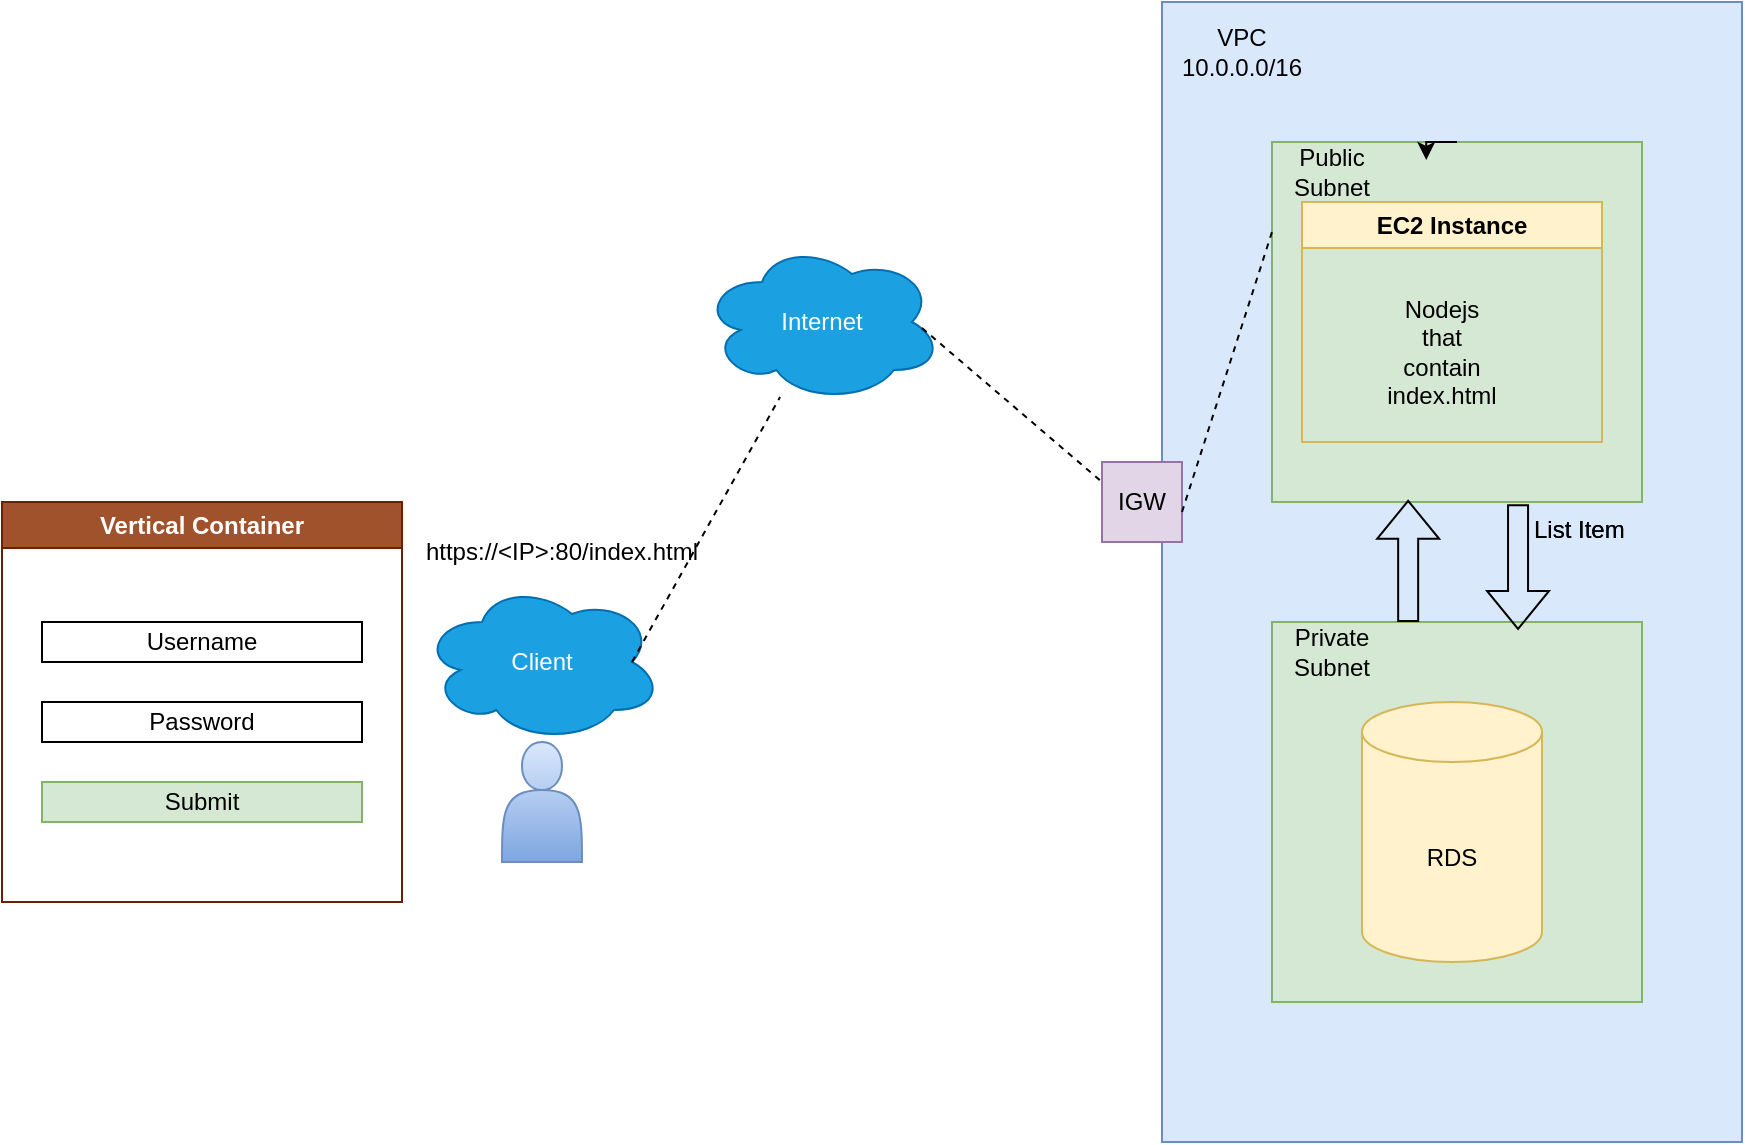 <mxfile version="28.0.4">
  <diagram name="Page-1" id="9QlPkekAZCgTwEwsu_5-">
    <mxGraphModel dx="2253" dy="759" grid="1" gridSize="10" guides="1" tooltips="1" connect="1" arrows="1" fold="1" page="1" pageScale="1" pageWidth="827" pageHeight="1169" math="0" shadow="0">
      <root>
        <mxCell id="0" />
        <mxCell id="1" parent="0" />
        <mxCell id="nu_-jVytRxxYzVt29CwJ-1" value="Client" style="ellipse;shape=cloud;whiteSpace=wrap;html=1;fillColor=#1ba1e2;fontColor=#ffffff;strokeColor=#006EAF;" parent="1" vertex="1">
          <mxGeometry y="310" width="120" height="80" as="geometry" />
        </mxCell>
        <mxCell id="nu_-jVytRxxYzVt29CwJ-2" value="https://&amp;lt;IP&amp;gt;:80/index.html" style="text;html=1;align=center;verticalAlign=middle;whiteSpace=wrap;rounded=0;" parent="1" vertex="1">
          <mxGeometry x="40" y="280" width="60" height="30" as="geometry" />
        </mxCell>
        <mxCell id="nu_-jVytRxxYzVt29CwJ-3" value="" style="rounded=0;whiteSpace=wrap;html=1;align=left;fillColor=#dae8fc;strokeColor=#6c8ebf;" parent="1" vertex="1">
          <mxGeometry x="370" y="20" width="290" height="570" as="geometry" />
        </mxCell>
        <mxCell id="nu_-jVytRxxYzVt29CwJ-4" value="VPC 10.0.0.0/16" style="text;html=1;align=center;verticalAlign=middle;whiteSpace=wrap;rounded=0;" parent="1" vertex="1">
          <mxGeometry x="380" y="30" width="60" height="30" as="geometry" />
        </mxCell>
        <mxCell id="nu_-jVytRxxYzVt29CwJ-5" value="IGW" style="whiteSpace=wrap;html=1;aspect=fixed;fillColor=#e1d5e7;strokeColor=#9673a6;" parent="1" vertex="1">
          <mxGeometry x="340" y="250" width="40" height="40" as="geometry" />
        </mxCell>
        <mxCell id="nu_-jVytRxxYzVt29CwJ-6" value="" style="rounded=0;whiteSpace=wrap;html=1;fillColor=#d5e8d4;strokeColor=#82b366;" parent="1" vertex="1">
          <mxGeometry x="425" y="90" width="185" height="180" as="geometry" />
        </mxCell>
        <mxCell id="nu_-jVytRxxYzVt29CwJ-7" value="" style="rounded=0;whiteSpace=wrap;html=1;fillColor=#d5e8d4;strokeColor=#82b366;" parent="1" vertex="1">
          <mxGeometry x="425" y="330" width="185" height="190" as="geometry" />
        </mxCell>
        <mxCell id="nu_-jVytRxxYzVt29CwJ-9" value="RDS" style="shape=cylinder3;whiteSpace=wrap;html=1;boundedLbl=1;backgroundOutline=1;size=15;fillColor=#fff2cc;strokeColor=#d6b656;" parent="1" vertex="1">
          <mxGeometry x="470" y="370" width="90" height="130" as="geometry" />
        </mxCell>
        <mxCell id="nu_-jVytRxxYzVt29CwJ-10" value="EC2 Instance" style="swimlane;whiteSpace=wrap;html=1;fillColor=#fff2cc;strokeColor=#d6b656;" parent="1" vertex="1">
          <mxGeometry x="440" y="120" width="150" height="120" as="geometry" />
        </mxCell>
        <mxCell id="nu_-jVytRxxYzVt29CwJ-36" value="Nodejs that contain index.html" style="text;html=1;align=center;verticalAlign=middle;whiteSpace=wrap;rounded=0;" parent="nu_-jVytRxxYzVt29CwJ-10" vertex="1">
          <mxGeometry x="40" y="60" width="60" height="30" as="geometry" />
        </mxCell>
        <mxCell id="nu_-jVytRxxYzVt29CwJ-16" value="" style="endArrow=none;dashed=1;html=1;rounded=0;entryX=0;entryY=0.25;entryDx=0;entryDy=0;exitX=0.75;exitY=0;exitDx=0;exitDy=0;" parent="1" target="nu_-jVytRxxYzVt29CwJ-6" edge="1">
          <mxGeometry width="50" height="50" relative="1" as="geometry">
            <mxPoint x="380" y="275" as="sourcePoint" />
            <mxPoint x="440" y="180" as="targetPoint" />
          </mxGeometry>
        </mxCell>
        <mxCell id="nu_-jVytRxxYzVt29CwJ-19" style="edgeStyle=orthogonalEdgeStyle;rounded=0;orthogonalLoop=1;jettySize=auto;html=1;exitX=0.5;exitY=0;exitDx=0;exitDy=0;entryX=0.417;entryY=0.05;entryDx=0;entryDy=0;entryPerimeter=0;" parent="1" source="nu_-jVytRxxYzVt29CwJ-6" target="nu_-jVytRxxYzVt29CwJ-6" edge="1">
          <mxGeometry relative="1" as="geometry" />
        </mxCell>
        <mxCell id="nu_-jVytRxxYzVt29CwJ-21" value="Private Subnet" style="text;html=1;align=center;verticalAlign=middle;whiteSpace=wrap;rounded=0;" parent="1" vertex="1">
          <mxGeometry x="425" y="330" width="60" height="30" as="geometry" />
        </mxCell>
        <mxCell id="nu_-jVytRxxYzVt29CwJ-22" value="Public Subnet" style="text;html=1;align=center;verticalAlign=middle;whiteSpace=wrap;rounded=0;" parent="1" vertex="1">
          <mxGeometry x="425" y="90" width="60" height="30" as="geometry" />
        </mxCell>
        <mxCell id="nu_-jVytRxxYzVt29CwJ-25" value="" style="endArrow=none;dashed=1;html=1;rounded=0;exitX=0.875;exitY=0.5;exitDx=0;exitDy=0;exitPerimeter=0;" parent="1" source="nu_-jVytRxxYzVt29CwJ-1" target="nu_-jVytRxxYzVt29CwJ-37" edge="1">
          <mxGeometry width="50" height="50" relative="1" as="geometry">
            <mxPoint x="130" y="340" as="sourcePoint" />
            <mxPoint x="180" y="290" as="targetPoint" />
          </mxGeometry>
        </mxCell>
        <mxCell id="nu_-jVytRxxYzVt29CwJ-26" value="" style="shape=actor;whiteSpace=wrap;html=1;fillColor=#dae8fc;gradientColor=#7ea6e0;strokeColor=#6c8ebf;" parent="1" vertex="1">
          <mxGeometry x="40" y="390" width="40" height="60" as="geometry" />
        </mxCell>
        <mxCell id="nu_-jVytRxxYzVt29CwJ-27" value="" style="shape=flexArrow;endArrow=classic;html=1;rounded=0;entryX=0.368;entryY=0.994;entryDx=0;entryDy=0;entryPerimeter=0;exitX=0.368;exitY=0;exitDx=0;exitDy=0;exitPerimeter=0;" parent="1" source="nu_-jVytRxxYzVt29CwJ-7" target="nu_-jVytRxxYzVt29CwJ-6" edge="1">
          <mxGeometry width="50" height="50" relative="1" as="geometry">
            <mxPoint x="480" y="325" as="sourcePoint" />
            <mxPoint x="510" y="290" as="targetPoint" />
          </mxGeometry>
        </mxCell>
        <mxCell id="nu_-jVytRxxYzVt29CwJ-29" value="" style="shape=flexArrow;endArrow=classic;html=1;rounded=0;exitX=0.665;exitY=1.006;exitDx=0;exitDy=0;exitPerimeter=0;entryX=0.665;entryY=0.021;entryDx=0;entryDy=0;entryPerimeter=0;" parent="1" source="nu_-jVytRxxYzVt29CwJ-6" target="nu_-jVytRxxYzVt29CwJ-7" edge="1">
          <mxGeometry width="50" height="50" relative="1" as="geometry">
            <mxPoint x="550" y="275" as="sourcePoint" />
            <mxPoint x="550" y="324" as="targetPoint" />
          </mxGeometry>
        </mxCell>
        <mxCell id="nu_-jVytRxxYzVt29CwJ-30" value="List Item" style="text;strokeColor=none;fillColor=none;align=left;verticalAlign=top;spacingLeft=4;spacingRight=4;overflow=hidden;rotatable=0;points=[[0,0.5],[1,0.5]];portConstraint=eastwest;whiteSpace=wrap;html=1;" parent="1" vertex="1">
          <mxGeometry x="550" y="270" width="60" height="26" as="geometry" />
        </mxCell>
        <mxCell id="nu_-jVytRxxYzVt29CwJ-31" value="List Item" style="text;strokeColor=none;fillColor=none;align=left;verticalAlign=top;spacingLeft=4;spacingRight=4;overflow=hidden;rotatable=0;points=[[0,0.5],[1,0.5]];portConstraint=eastwest;whiteSpace=wrap;html=1;" parent="1" vertex="1">
          <mxGeometry x="550" y="270" width="60" height="26" as="geometry" />
        </mxCell>
        <mxCell id="nu_-jVytRxxYzVt29CwJ-32" value="Vertical Container" style="swimlane;whiteSpace=wrap;html=1;fillColor=#a0522d;fontColor=#ffffff;strokeColor=#6D1F00;" parent="1" vertex="1">
          <mxGeometry x="-210" y="270" width="200" height="200" as="geometry" />
        </mxCell>
        <mxCell id="nu_-jVytRxxYzVt29CwJ-33" value="Username" style="rounded=0;whiteSpace=wrap;html=1;" parent="nu_-jVytRxxYzVt29CwJ-32" vertex="1">
          <mxGeometry x="20" y="60" width="160" height="20" as="geometry" />
        </mxCell>
        <mxCell id="nu_-jVytRxxYzVt29CwJ-34" value="Password" style="rounded=0;whiteSpace=wrap;html=1;" parent="nu_-jVytRxxYzVt29CwJ-32" vertex="1">
          <mxGeometry x="20" y="100" width="160" height="20" as="geometry" />
        </mxCell>
        <mxCell id="nu_-jVytRxxYzVt29CwJ-35" value="Submit" style="rounded=0;whiteSpace=wrap;html=1;fillColor=#d5e8d4;strokeColor=#82b366;" parent="nu_-jVytRxxYzVt29CwJ-32" vertex="1">
          <mxGeometry x="20" y="140" width="160" height="20" as="geometry" />
        </mxCell>
        <mxCell id="nu_-jVytRxxYzVt29CwJ-37" value="Internet" style="ellipse;shape=cloud;whiteSpace=wrap;html=1;fillColor=#1ba1e2;fontColor=#ffffff;strokeColor=#006EAF;" parent="1" vertex="1">
          <mxGeometry x="140" y="140" width="120" height="80" as="geometry" />
        </mxCell>
        <mxCell id="nu_-jVytRxxYzVt29CwJ-38" value="" style="endArrow=none;dashed=1;html=1;rounded=0;exitX=0.875;exitY=0.5;exitDx=0;exitDy=0;exitPerimeter=0;entryX=0;entryY=0.25;entryDx=0;entryDy=0;" parent="1" target="nu_-jVytRxxYzVt29CwJ-5" edge="1">
          <mxGeometry width="50" height="50" relative="1" as="geometry">
            <mxPoint x="250" y="183" as="sourcePoint" />
            <mxPoint x="324" y="50" as="targetPoint" />
          </mxGeometry>
        </mxCell>
      </root>
    </mxGraphModel>
  </diagram>
</mxfile>
